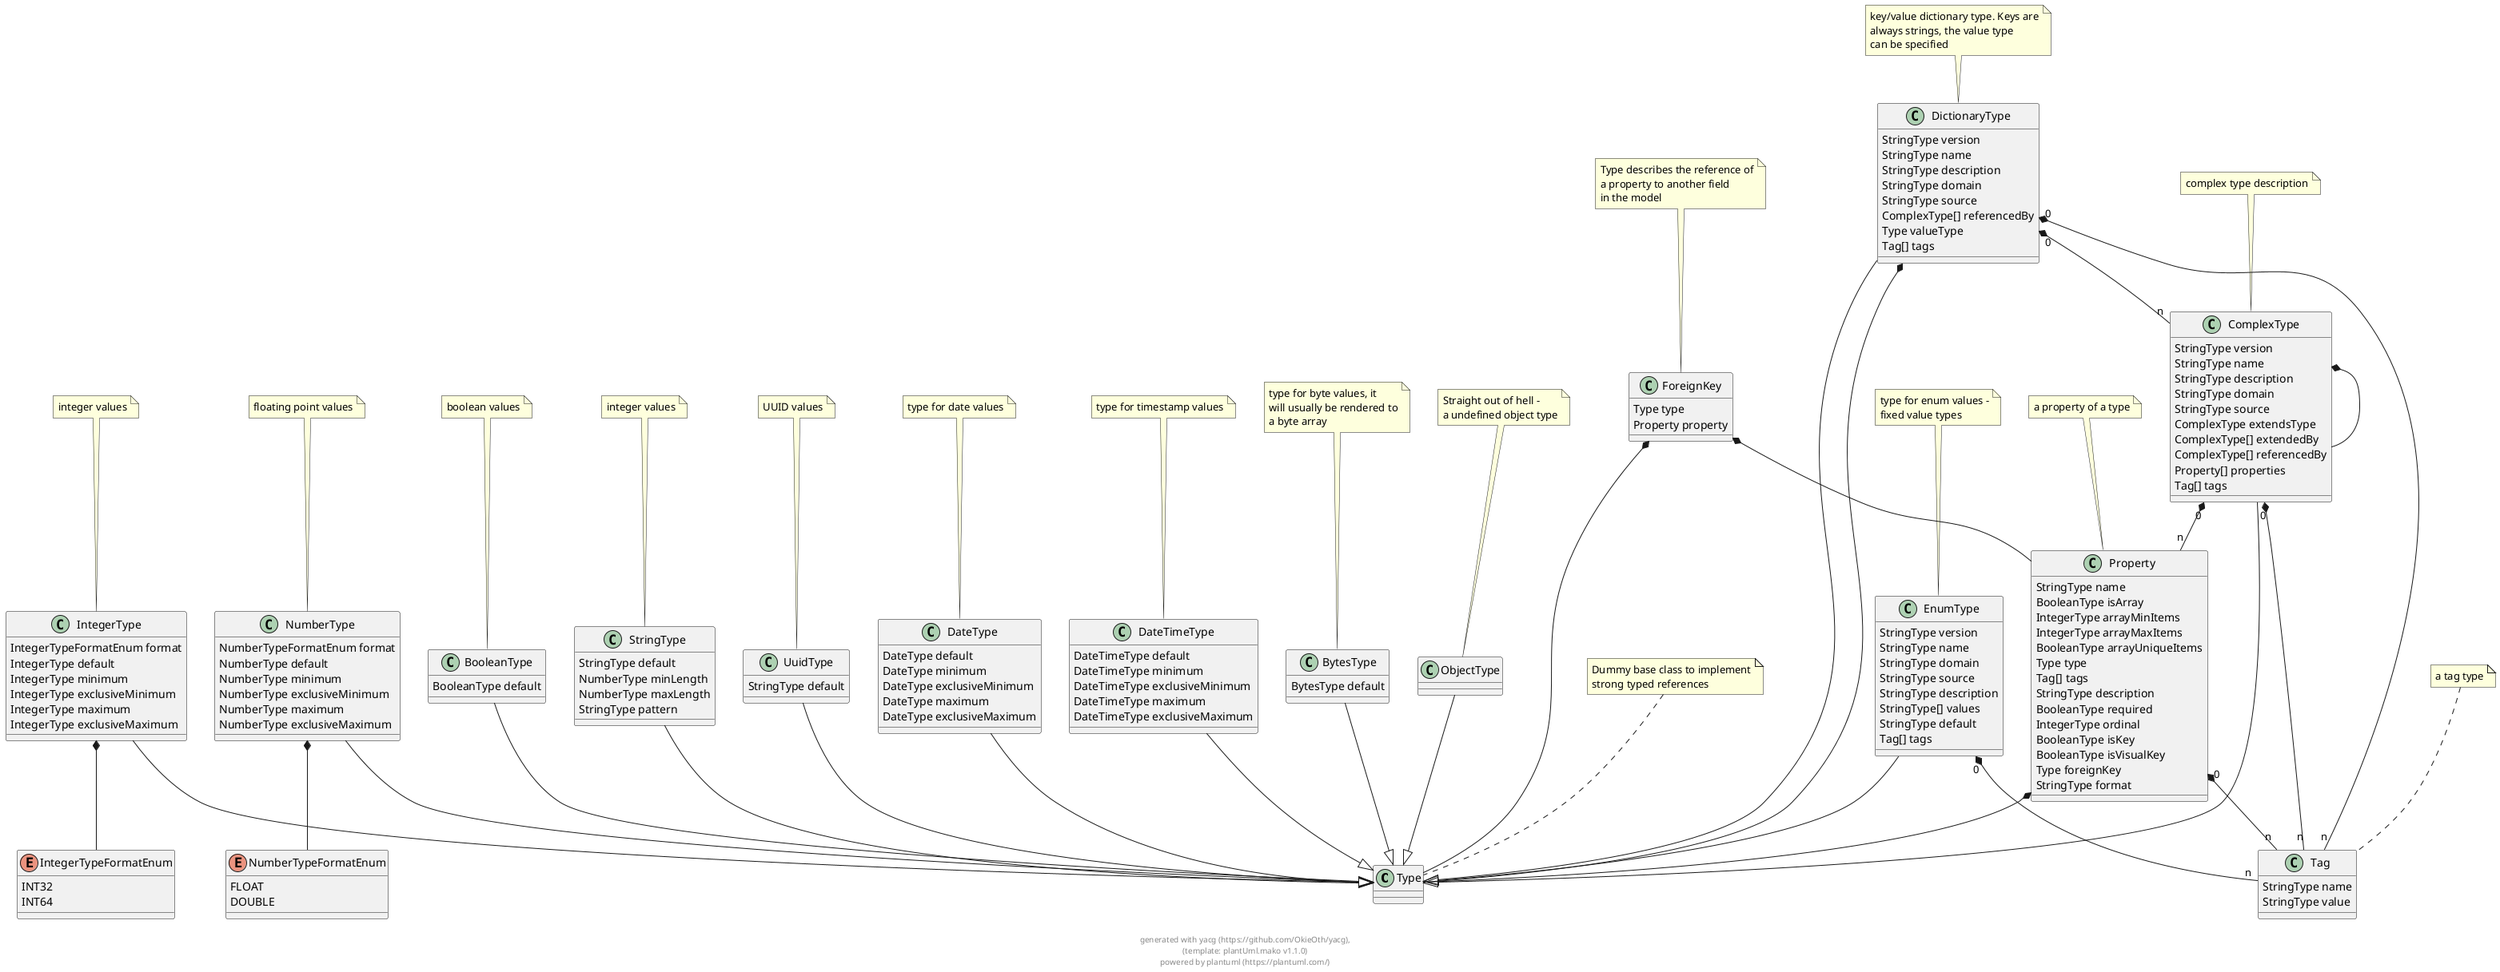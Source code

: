 
@startuml

class Type {
}

note top: Dummy base class to implement\nstrong typed references

class ObjectType {
}

note top: Straight out of hell -\na undefined object type

ObjectType --|> Type
class IntegerType {
        IntegerTypeFormatEnum format 
        IntegerType default 
        IntegerType minimum 
        IntegerType exclusiveMinimum 
        IntegerType maximum 
        IntegerType exclusiveMaximum 
}

note top: integer values

IntegerType --|> Type
enum IntegerTypeFormatEnum {
    INT32
    INT64
}


class NumberType {
        NumberTypeFormatEnum format 
        NumberType default 
        NumberType minimum 
        NumberType exclusiveMinimum 
        NumberType maximum 
        NumberType exclusiveMaximum 
}

note top: floating point values

NumberType --|> Type
enum NumberTypeFormatEnum {
    FLOAT
    DOUBLE
}


class BooleanType {
        BooleanType default 
}

note top: boolean values

BooleanType --|> Type
class StringType {
        StringType default 
        NumberType minLength 
        NumberType maxLength 
        StringType pattern 
}

note top: integer values

StringType --|> Type
class UuidType {
        StringType default 
}

note top: UUID values

UuidType --|> Type
class EnumType {
        StringType version 
        StringType name 
        StringType domain 
        StringType source 
        StringType description 
        StringType[] values 
        StringType default 
        Tag[] tags 
}

note top: type for enum values -\nfixed value types

EnumType --|> Type
class Tag {
        StringType name 
        StringType value 
}

note top: a tag type

class DateType {
        DateType default 
        DateType minimum 
        DateType exclusiveMinimum 
        DateType maximum 
        DateType exclusiveMaximum 
}

note top: type for date values

DateType --|> Type
class DateTimeType {
        DateTimeType default 
        DateTimeType minimum 
        DateTimeType exclusiveMinimum 
        DateTimeType maximum 
        DateTimeType exclusiveMaximum 
}

note top: type for timestamp values

DateTimeType --|> Type
class BytesType {
        BytesType default 
}

note top: type for byte values, it\nwill usually be rendered to\na byte array

BytesType --|> Type
class ComplexType {
        StringType version 
        StringType name 
        StringType description 
        StringType domain 
        StringType source 
        ComplexType extendsType 
        ComplexType[] extendedBy 
        ComplexType[] referencedBy 
        Property[] properties 
        Tag[] tags 
}

note top: complex type description

ComplexType --|> Type
class Property {
        StringType name 
        BooleanType isArray 
        IntegerType arrayMinItems 
        IntegerType arrayMaxItems 
        BooleanType arrayUniqueItems 
        Type type 
        Tag[] tags 
        StringType description 
        BooleanType required 
        IntegerType ordinal 
        BooleanType isKey 
        BooleanType isVisualKey 
        Type foreignKey 
        StringType format 
}

note top: a property of a type

class DictionaryType {
        StringType version 
        StringType name 
        StringType description 
        StringType domain 
        StringType source 
        ComplexType[] referencedBy 
        Type valueType 
        Tag[] tags 
}

note top: key/value dictionary type. Keys are\nalways strings, the value type\ncan be specified

DictionaryType --|> Type
class ForeignKey {
        Type type 
        Property property 
}

note top: Type describes the reference of\na property to another field\nin the model


    
    
    
IntegerType  *--  IntegerTypeFormatEnum        
            
    
    
NumberType  *--  NumberTypeFormatEnum        
            
    
    
    
    
    
EnumType "0" *-- "n" Tag        
            
    
    
    
    
    
ComplexType  *--  ComplexType        
            
ComplexType "0" *-- "n" Property        
            
ComplexType "0" *-- "n" Tag        
            
    
Property  *--  Type        
            
Property "0" *-- "n" Tag        
            
    
DictionaryType "0" *-- "n" ComplexType        
            
DictionaryType  *--  Type        
            
DictionaryType "0" *-- "n" Tag        
            
    
ForeignKey  *--  Type        
            
ForeignKey  *--  Property        
            

footer \ngenerated with yacg (https://github.com/OkieOth/yacg),\n(template: plantUml.mako v1.1.0)\npowered by plantuml (https://plantuml.com/)
@enduml